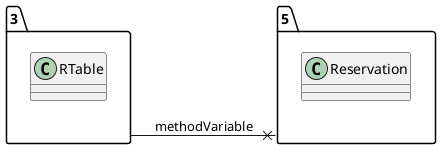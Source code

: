 @startuml 
allow_mixing
left to right direction
package "3"{
class RTable

}
package "5"{
class Reservation

}
"3" --x "5":methodVariable
@enduml